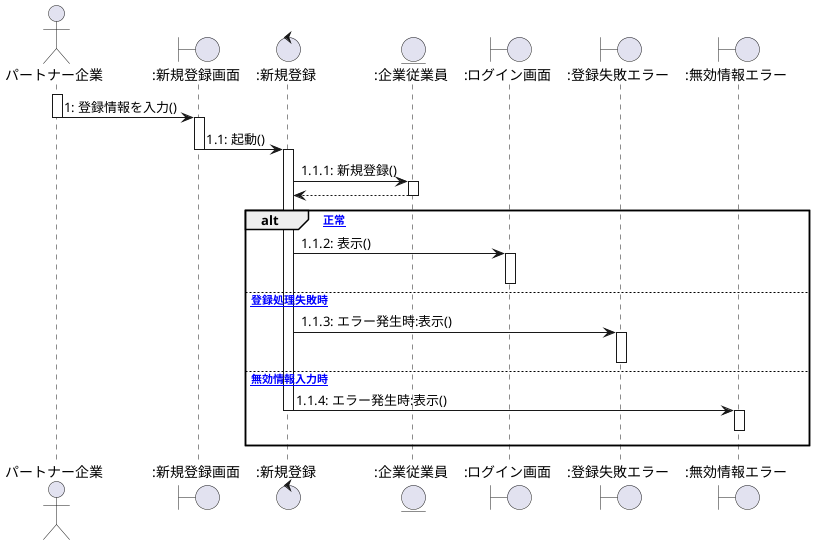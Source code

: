 @startuml 新規登録

actor パートナー企業 as 0
Boundary ":新規登録画面" as a
Control ":新規登録" as b
Entity ":企業従業員" as c
Boundary ":ログイン画面" as d
Boundary ":登録失敗エラー" as e
Boundary ":無効情報エラー" as f


activate 0
    0 -> a :1: 登録情報を入力()
deactivate 0

activate a
    a -> b :1.1: 起動()
deactivate a

activate b
    b -> c :1.1.1: 新規登録()
activate c
    b <-- c
deactivate c

alt [正常]
    b -> d :1.1.2: 表示()
activate d
deactivate d
else [登録処理失敗時]
    b -> e :1.1.3: エラー発生時:表示()
activate e
deactivate e
else [無効情報入力時]
    b -> f :1.1.4: エラー発生時:表示()
deactivate b
activate f
f -[hidden]-> f
deactivate f
end


@enduml


@startuml ログイン


actor パートナー企業 as 0
Boundary ":ログイン画面" as a
Control ":ユーザー認証" as b
Entity ":企業従業員" as c
Boundary ":トップページ" as d
Boundary ":ログインエラー" as e
Boundary ":無効情報エラー" as g
Boundary ":未入力エラー" as f

activate 0
    0 -> a :1: ログイン情報を入力()
deactivate 0

activate a
    a -> b :1.1: 起動()
deactivate a

activate b
    b -> c :1.1.1: ユーザー認証()
activate c
    b <-- c
deactivate c

alt [正常]
    b -> d :1.1.2: 表示()
activate d
deactivate d
else [ログイン処理失敗時]
    b -> e :1.1.3: エラー発生時:表示()
activate e
deactivate e
else [無効情報入力時]
    b -> g :1.1.4: エラー発生時:表示()
activate g
deactivate g
else [情報未入力時]
    b -> f :1.1.5: エラー発生時:表示()
deactivate b
activate f
f -[hidden]-> f
deactivate f
end

@enduml


@startuml ログアウト


actor パートナー企業 as 0
Boundary ":トップページ" as a
Control ":ログアウト処理" as b
Entity ":企業従業員" as c
Boundary ":トップページ" as d
Boundary ":ログアウトエラー" as e

activate 0
    0 -> a :1: ログアウトをクリック()
deactivate 0
activate a
    a -> b :1.1: 起動()
deactivate a
activate b
    b -> c :1.1.1: ユーザー認証()
activate c
    b <-- c
deactivate c

alt [正常]
    b -> d :1.1.2: 表示()
activate d
deactivate d
else [ログアウト処理失敗時]
    b -> e :1.1.3: エラー発生時:表示()
deactivate b
activate e
e -[hidden]-> e
deactivate e
end

@enduml

@startuml パスワード変更

actor パートナー企業 as 0
Boundary ":ログイン画面" as a
Boundary ":パスワード忘れ画面" as b
Control ":メールアドレス認証" as c
Boundary ":無効メールアドレスエラー" as h
Boundary ":パスワード変更画面" as d
Control ":パスワード更新" as e
Entity ":企業従業員" as en
Boundary ":ログイン画面" as f
Boundary ":無効パスワードエラー" as g


activate 0
0 -> a : 1: パスワードを忘れた場合をクリック()

activate a
a -> b : 1.1: 表示()
deactivate a
activate b


0 -> b : 2: メールアドレスを入力()

b -> c : 2.1: 起動()
deactivate b

activate c
c -> en : 2.1.1: メールアドレス認証()
activate en
en --> c
deactivate en

alt [正常時]
h -[hidden]-> h

else [無効なメールアドレス入力時]
c -> h : 2.1.2: エラー発生時:表示()
deactivate c
activate h
h -[hidden]-> h
deactivate h
end


0 -> d  : 3: 新規パスワードを入力()
deactivate 0

activate d
d -> e : 3.1: 起動()
deactivate d
activate e

e -> en : 3.1.1: パスワード更新()
activate en
en --> e
deactivate en

alt [正常]
e -> f : 3.1.2: 表示()
activate f
deactivate f
deactivate g

else [無効なパスワード入力時]
e -> g : 3.1.3: エラー発生時:表示()
deactivate e
activate g
g -[hidden]-> g
deactivate g

end

@enduml


@startuml イベント作成

actor パートナー企業 as 0
Boundary ":イベント作成画面" as a
Control ":イベント情報登録" as b
Entity ":イベント" as c
Boundary ":トップページ" as d
Boundary ":登録失敗エラー" as e

activate 0
    0 -> a :1: イベント情報を入力()
deactivate 0

activate a
    a -> b :1.1: 起動()
deactivate a

activate b
    b -> c :1.1.1: イベント情報を登録()
activate c
    b <-- c
deactivate c

alt [正常]
    b -> d :1.1.2: 表示()
activate d
deactivate d
else [登録処理失敗時]
    b -> e :1.1.3: エラー発生時:表示()
deactivate b
activate e
e -[hidden]-> e
deactivate e
end

@enduml


@startuml イベント変更

actor パートナー企業 as 0
'Control ":イベント情報取得" as b
Boundary ":イベント情報画面" as a
Boundary ":イベント変更画面" as c
Control ":イベント変更" as d
Entity ":イベント" as en
Boundary ":イベント情報画面" as e
Boundary ":登録失敗エラー" as f

/'
activate b
b -> en : 0.1: イベント情報取得()
activate en
en --> b
deactivate en

b -> a : 0.2: 表示()
deactivate b
activate a
'/

activate 0
    0 -> a :1: 変更ボタンをクリック()
activate a

a -> c :1.1: 表示()
deactivate a

activate c


    0 -> c :2: 変更情報を入力()
deactivate 0


c -> d :2.1: 起動()
deactivate c
activate d

    d -> en :2.1.1: イベントを更新()
activate en
    d <-- en
deactivate en

alt [正常]
d -> e :2.1.2: 表示()
activate e
deactivate e

else [登録処理失敗時]
d -> f :2.1.3: エラー発生時:表示()
deactivate d
activate f
f -[hidden]-> f
deactivate f

end

@enduml




@startuml イベント削除

actor パートナー企業 as 0
'Control ":イベント情報取得" as b
Boundary ":イベント情報画面" as a
Control ":イベント削除" as d
Entity ":イベント" as en
Boundary ":トップページ" as e
Boundary ":削除失敗エラー" as f

/'
activate b
b -> en : 0.1: イベント情報取得()
activate en
en --> b
deactivate en

b -> a
deactivate b
activate a
'/

activate 0
    0 -> a :1: 削除ボタンをクリック()
deactivate 0
activate a

a -> d :1.1: 起動()
deactivate a

activate d
    d -> en :1.1.1: イベントを削除()
activate en
    d <-- en
deactivate en

alt [正常]
d -> e :1.1.2: 表示()
activate e
deactivate e

else [削除処理失敗時]
d -> f :1.1.3: エラー発生時:表示()
deactivate d
activate f
f -[hidden]-> f
deactivate f

end

@enduml


@startuml 参加ユーザー確認

actor パートナー企業 as 0
'Control ":イベント情報取得" as b
'Entity ":イベント" as en
Boundary ":イベント情報画面" as a
Control ":参加ユーザー取得" as c
Entity ":ユーザー" as enn
Boundary ":ユーザー一覧画面" as d

/'
activate b
b -> en : 0.1: イベント情報取得()
activate en
en --> b
deactivate en

b -> a
deactivate b
activate a
'/

activate 0
    0 -> a :1: ユーザーボタンをクリック()
deactivate 0
activate a


a -> c :1.1: 起動()
deactivate a

activate c
    c -> enn :1.1.1: ユーザー情報取得()
activate enn
    c <-- enn
deactivate enn

c -> d :1.1.2: 表示()
deactivate c
activate d
d -[hidden]-> d
deactivate d

@enduml


@startuml チャット


actor パートナー企業 as 0
'Control ":最新チャット取得" as b
Boundary ":チャット相手指定画面" as a
Control ":チャット履歴取得" as d
Boundary ":チャット画面" as c
Control ":チャット履歴保存" as g
Entity ":メッセージ" as en
Boundary ":チャット画面" as e
Boundary ":送信失敗エラー" as f


/'
activate b
b -> en : 0.1: 最新チャット取得()
activate en
en --> b
deactivate en

b -> a : 0.2: 表示()
deactivate b
'/

activate 0
    0 -> a :1: チャットするユーザーを選択()
activate a


a -> d :1.1: 起動()
deactivate a
activate d

d -> en :1.1.1: チャット履歴を取得()
activate en
    d <-- en
deactivate en

d -> c :1.1.2: 表示()
deactivate d
activate c


    0 -> c :2: チャット内容を入力し送信()
deactivate 0


c -> g :2.1: 起動()
deactivate c
activate g

g -> en :2.1.1: チャット内容を保存()
activate en
    g <-- en
deactivate en


alt [正常]
g -> e :2.1.2: 表示()
activate e
deactivate e

else [送信処理失敗時]
g -> f :2.1.3: エラー発生時:表示()
deactivate g
activate f
f -[hidden]-> f
deactivate f

end

@enduml



@startuml 異常確認

actor ":パートナー企業" as 0
boundary ":トップページ" as a
control ":ユーザー情報取得" as c
entity ":ユーザー" as e
control ":位置情報取得" as b
entity ":位置情報" as en
boundary ":異常確認画面" as d



activate 0
0 -> a : 1:異常確認をクリック()
deactivate 0

activate a
a -> c : 1.1: 起動()
deactivate a



activate c
c -> e :1.1.1: ユーザー情報を取得()
activate e
e --> c
deactivate e

c -> b : 1.1.2: 起動()
deactivate c


activate b
b -> en :1.1.2.1: 位置情報を取得()
activate en
en --> b
deactivate en

d <- b : 1.1.2.2:表示()
deactivate b
activate d
d -[hidden]-> d
deactivate d

@enduml

